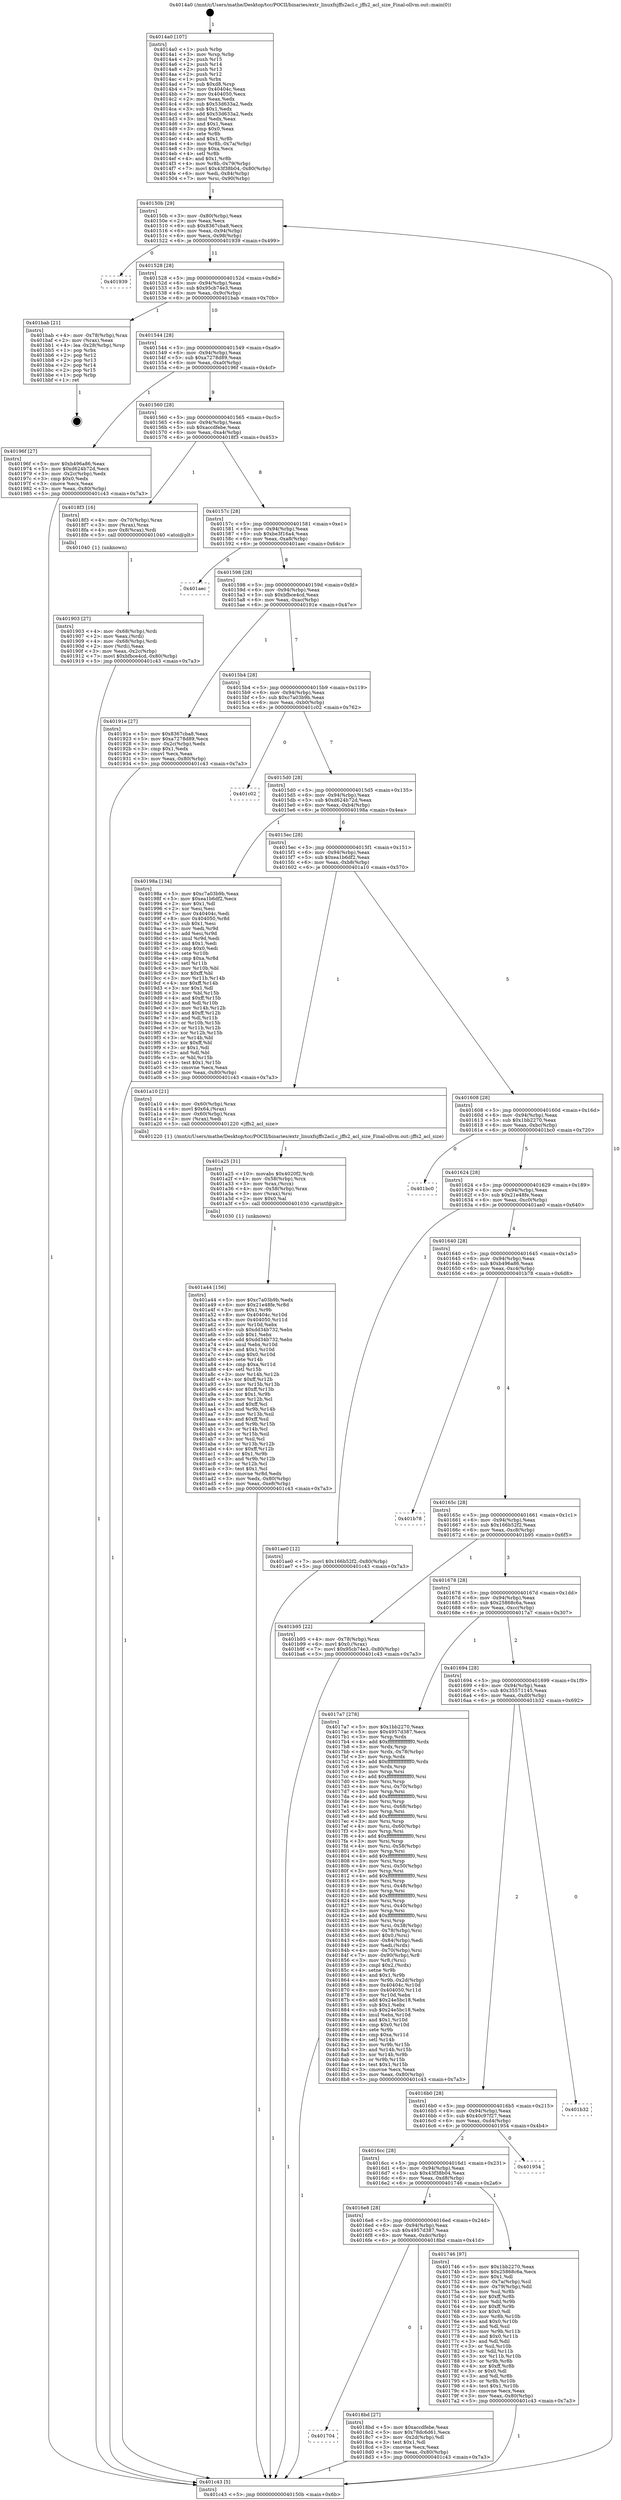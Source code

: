 digraph "0x4014a0" {
  label = "0x4014a0 (/mnt/c/Users/mathe/Desktop/tcc/POCII/binaries/extr_linuxfsjffs2acl.c_jffs2_acl_size_Final-ollvm.out::main(0))"
  labelloc = "t"
  node[shape=record]

  Entry [label="",width=0.3,height=0.3,shape=circle,fillcolor=black,style=filled]
  "0x40150b" [label="{
     0x40150b [29]\l
     | [instrs]\l
     &nbsp;&nbsp;0x40150b \<+3\>: mov -0x80(%rbp),%eax\l
     &nbsp;&nbsp;0x40150e \<+2\>: mov %eax,%ecx\l
     &nbsp;&nbsp;0x401510 \<+6\>: sub $0x8367cba8,%ecx\l
     &nbsp;&nbsp;0x401516 \<+6\>: mov %eax,-0x94(%rbp)\l
     &nbsp;&nbsp;0x40151c \<+6\>: mov %ecx,-0x98(%rbp)\l
     &nbsp;&nbsp;0x401522 \<+6\>: je 0000000000401939 \<main+0x499\>\l
  }"]
  "0x401939" [label="{
     0x401939\l
  }", style=dashed]
  "0x401528" [label="{
     0x401528 [28]\l
     | [instrs]\l
     &nbsp;&nbsp;0x401528 \<+5\>: jmp 000000000040152d \<main+0x8d\>\l
     &nbsp;&nbsp;0x40152d \<+6\>: mov -0x94(%rbp),%eax\l
     &nbsp;&nbsp;0x401533 \<+5\>: sub $0x95cb74e3,%eax\l
     &nbsp;&nbsp;0x401538 \<+6\>: mov %eax,-0x9c(%rbp)\l
     &nbsp;&nbsp;0x40153e \<+6\>: je 0000000000401bab \<main+0x70b\>\l
  }"]
  Exit [label="",width=0.3,height=0.3,shape=circle,fillcolor=black,style=filled,peripheries=2]
  "0x401bab" [label="{
     0x401bab [21]\l
     | [instrs]\l
     &nbsp;&nbsp;0x401bab \<+4\>: mov -0x78(%rbp),%rax\l
     &nbsp;&nbsp;0x401baf \<+2\>: mov (%rax),%eax\l
     &nbsp;&nbsp;0x401bb1 \<+4\>: lea -0x28(%rbp),%rsp\l
     &nbsp;&nbsp;0x401bb5 \<+1\>: pop %rbx\l
     &nbsp;&nbsp;0x401bb6 \<+2\>: pop %r12\l
     &nbsp;&nbsp;0x401bb8 \<+2\>: pop %r13\l
     &nbsp;&nbsp;0x401bba \<+2\>: pop %r14\l
     &nbsp;&nbsp;0x401bbc \<+2\>: pop %r15\l
     &nbsp;&nbsp;0x401bbe \<+1\>: pop %rbp\l
     &nbsp;&nbsp;0x401bbf \<+1\>: ret\l
  }"]
  "0x401544" [label="{
     0x401544 [28]\l
     | [instrs]\l
     &nbsp;&nbsp;0x401544 \<+5\>: jmp 0000000000401549 \<main+0xa9\>\l
     &nbsp;&nbsp;0x401549 \<+6\>: mov -0x94(%rbp),%eax\l
     &nbsp;&nbsp;0x40154f \<+5\>: sub $0xa7278d89,%eax\l
     &nbsp;&nbsp;0x401554 \<+6\>: mov %eax,-0xa0(%rbp)\l
     &nbsp;&nbsp;0x40155a \<+6\>: je 000000000040196f \<main+0x4cf\>\l
  }"]
  "0x401a44" [label="{
     0x401a44 [156]\l
     | [instrs]\l
     &nbsp;&nbsp;0x401a44 \<+5\>: mov $0xc7a03b9b,%edx\l
     &nbsp;&nbsp;0x401a49 \<+6\>: mov $0x21e48fe,%r8d\l
     &nbsp;&nbsp;0x401a4f \<+3\>: mov $0x1,%r9b\l
     &nbsp;&nbsp;0x401a52 \<+8\>: mov 0x40404c,%r10d\l
     &nbsp;&nbsp;0x401a5a \<+8\>: mov 0x404050,%r11d\l
     &nbsp;&nbsp;0x401a62 \<+3\>: mov %r10d,%ebx\l
     &nbsp;&nbsp;0x401a65 \<+6\>: sub $0xdd34b732,%ebx\l
     &nbsp;&nbsp;0x401a6b \<+3\>: sub $0x1,%ebx\l
     &nbsp;&nbsp;0x401a6e \<+6\>: add $0xdd34b732,%ebx\l
     &nbsp;&nbsp;0x401a74 \<+4\>: imul %ebx,%r10d\l
     &nbsp;&nbsp;0x401a78 \<+4\>: and $0x1,%r10d\l
     &nbsp;&nbsp;0x401a7c \<+4\>: cmp $0x0,%r10d\l
     &nbsp;&nbsp;0x401a80 \<+4\>: sete %r14b\l
     &nbsp;&nbsp;0x401a84 \<+4\>: cmp $0xa,%r11d\l
     &nbsp;&nbsp;0x401a88 \<+4\>: setl %r15b\l
     &nbsp;&nbsp;0x401a8c \<+3\>: mov %r14b,%r12b\l
     &nbsp;&nbsp;0x401a8f \<+4\>: xor $0xff,%r12b\l
     &nbsp;&nbsp;0x401a93 \<+3\>: mov %r15b,%r13b\l
     &nbsp;&nbsp;0x401a96 \<+4\>: xor $0xff,%r13b\l
     &nbsp;&nbsp;0x401a9a \<+4\>: xor $0x1,%r9b\l
     &nbsp;&nbsp;0x401a9e \<+3\>: mov %r12b,%cl\l
     &nbsp;&nbsp;0x401aa1 \<+3\>: and $0xff,%cl\l
     &nbsp;&nbsp;0x401aa4 \<+3\>: and %r9b,%r14b\l
     &nbsp;&nbsp;0x401aa7 \<+3\>: mov %r13b,%sil\l
     &nbsp;&nbsp;0x401aaa \<+4\>: and $0xff,%sil\l
     &nbsp;&nbsp;0x401aae \<+3\>: and %r9b,%r15b\l
     &nbsp;&nbsp;0x401ab1 \<+3\>: or %r14b,%cl\l
     &nbsp;&nbsp;0x401ab4 \<+3\>: or %r15b,%sil\l
     &nbsp;&nbsp;0x401ab7 \<+3\>: xor %sil,%cl\l
     &nbsp;&nbsp;0x401aba \<+3\>: or %r13b,%r12b\l
     &nbsp;&nbsp;0x401abd \<+4\>: xor $0xff,%r12b\l
     &nbsp;&nbsp;0x401ac1 \<+4\>: or $0x1,%r9b\l
     &nbsp;&nbsp;0x401ac5 \<+3\>: and %r9b,%r12b\l
     &nbsp;&nbsp;0x401ac8 \<+3\>: or %r12b,%cl\l
     &nbsp;&nbsp;0x401acb \<+3\>: test $0x1,%cl\l
     &nbsp;&nbsp;0x401ace \<+4\>: cmovne %r8d,%edx\l
     &nbsp;&nbsp;0x401ad2 \<+3\>: mov %edx,-0x80(%rbp)\l
     &nbsp;&nbsp;0x401ad5 \<+6\>: mov %eax,-0xe8(%rbp)\l
     &nbsp;&nbsp;0x401adb \<+5\>: jmp 0000000000401c43 \<main+0x7a3\>\l
  }"]
  "0x40196f" [label="{
     0x40196f [27]\l
     | [instrs]\l
     &nbsp;&nbsp;0x40196f \<+5\>: mov $0xb496a86,%eax\l
     &nbsp;&nbsp;0x401974 \<+5\>: mov $0xd624b72d,%ecx\l
     &nbsp;&nbsp;0x401979 \<+3\>: mov -0x2c(%rbp),%edx\l
     &nbsp;&nbsp;0x40197c \<+3\>: cmp $0x0,%edx\l
     &nbsp;&nbsp;0x40197f \<+3\>: cmove %ecx,%eax\l
     &nbsp;&nbsp;0x401982 \<+3\>: mov %eax,-0x80(%rbp)\l
     &nbsp;&nbsp;0x401985 \<+5\>: jmp 0000000000401c43 \<main+0x7a3\>\l
  }"]
  "0x401560" [label="{
     0x401560 [28]\l
     | [instrs]\l
     &nbsp;&nbsp;0x401560 \<+5\>: jmp 0000000000401565 \<main+0xc5\>\l
     &nbsp;&nbsp;0x401565 \<+6\>: mov -0x94(%rbp),%eax\l
     &nbsp;&nbsp;0x40156b \<+5\>: sub $0xaccdfebe,%eax\l
     &nbsp;&nbsp;0x401570 \<+6\>: mov %eax,-0xa4(%rbp)\l
     &nbsp;&nbsp;0x401576 \<+6\>: je 00000000004018f3 \<main+0x453\>\l
  }"]
  "0x401a25" [label="{
     0x401a25 [31]\l
     | [instrs]\l
     &nbsp;&nbsp;0x401a25 \<+10\>: movabs $0x4020f2,%rdi\l
     &nbsp;&nbsp;0x401a2f \<+4\>: mov -0x58(%rbp),%rcx\l
     &nbsp;&nbsp;0x401a33 \<+3\>: mov %rax,(%rcx)\l
     &nbsp;&nbsp;0x401a36 \<+4\>: mov -0x58(%rbp),%rax\l
     &nbsp;&nbsp;0x401a3a \<+3\>: mov (%rax),%rsi\l
     &nbsp;&nbsp;0x401a3d \<+2\>: mov $0x0,%al\l
     &nbsp;&nbsp;0x401a3f \<+5\>: call 0000000000401030 \<printf@plt\>\l
     | [calls]\l
     &nbsp;&nbsp;0x401030 \{1\} (unknown)\l
  }"]
  "0x4018f3" [label="{
     0x4018f3 [16]\l
     | [instrs]\l
     &nbsp;&nbsp;0x4018f3 \<+4\>: mov -0x70(%rbp),%rax\l
     &nbsp;&nbsp;0x4018f7 \<+3\>: mov (%rax),%rax\l
     &nbsp;&nbsp;0x4018fa \<+4\>: mov 0x8(%rax),%rdi\l
     &nbsp;&nbsp;0x4018fe \<+5\>: call 0000000000401040 \<atoi@plt\>\l
     | [calls]\l
     &nbsp;&nbsp;0x401040 \{1\} (unknown)\l
  }"]
  "0x40157c" [label="{
     0x40157c [28]\l
     | [instrs]\l
     &nbsp;&nbsp;0x40157c \<+5\>: jmp 0000000000401581 \<main+0xe1\>\l
     &nbsp;&nbsp;0x401581 \<+6\>: mov -0x94(%rbp),%eax\l
     &nbsp;&nbsp;0x401587 \<+5\>: sub $0xbe3f16a4,%eax\l
     &nbsp;&nbsp;0x40158c \<+6\>: mov %eax,-0xa8(%rbp)\l
     &nbsp;&nbsp;0x401592 \<+6\>: je 0000000000401aec \<main+0x64c\>\l
  }"]
  "0x401903" [label="{
     0x401903 [27]\l
     | [instrs]\l
     &nbsp;&nbsp;0x401903 \<+4\>: mov -0x68(%rbp),%rdi\l
     &nbsp;&nbsp;0x401907 \<+2\>: mov %eax,(%rdi)\l
     &nbsp;&nbsp;0x401909 \<+4\>: mov -0x68(%rbp),%rdi\l
     &nbsp;&nbsp;0x40190d \<+2\>: mov (%rdi),%eax\l
     &nbsp;&nbsp;0x40190f \<+3\>: mov %eax,-0x2c(%rbp)\l
     &nbsp;&nbsp;0x401912 \<+7\>: movl $0xbfbce4cd,-0x80(%rbp)\l
     &nbsp;&nbsp;0x401919 \<+5\>: jmp 0000000000401c43 \<main+0x7a3\>\l
  }"]
  "0x401aec" [label="{
     0x401aec\l
  }", style=dashed]
  "0x401598" [label="{
     0x401598 [28]\l
     | [instrs]\l
     &nbsp;&nbsp;0x401598 \<+5\>: jmp 000000000040159d \<main+0xfd\>\l
     &nbsp;&nbsp;0x40159d \<+6\>: mov -0x94(%rbp),%eax\l
     &nbsp;&nbsp;0x4015a3 \<+5\>: sub $0xbfbce4cd,%eax\l
     &nbsp;&nbsp;0x4015a8 \<+6\>: mov %eax,-0xac(%rbp)\l
     &nbsp;&nbsp;0x4015ae \<+6\>: je 000000000040191e \<main+0x47e\>\l
  }"]
  "0x401704" [label="{
     0x401704\l
  }", style=dashed]
  "0x40191e" [label="{
     0x40191e [27]\l
     | [instrs]\l
     &nbsp;&nbsp;0x40191e \<+5\>: mov $0x8367cba8,%eax\l
     &nbsp;&nbsp;0x401923 \<+5\>: mov $0xa7278d89,%ecx\l
     &nbsp;&nbsp;0x401928 \<+3\>: mov -0x2c(%rbp),%edx\l
     &nbsp;&nbsp;0x40192b \<+3\>: cmp $0x1,%edx\l
     &nbsp;&nbsp;0x40192e \<+3\>: cmovl %ecx,%eax\l
     &nbsp;&nbsp;0x401931 \<+3\>: mov %eax,-0x80(%rbp)\l
     &nbsp;&nbsp;0x401934 \<+5\>: jmp 0000000000401c43 \<main+0x7a3\>\l
  }"]
  "0x4015b4" [label="{
     0x4015b4 [28]\l
     | [instrs]\l
     &nbsp;&nbsp;0x4015b4 \<+5\>: jmp 00000000004015b9 \<main+0x119\>\l
     &nbsp;&nbsp;0x4015b9 \<+6\>: mov -0x94(%rbp),%eax\l
     &nbsp;&nbsp;0x4015bf \<+5\>: sub $0xc7a03b9b,%eax\l
     &nbsp;&nbsp;0x4015c4 \<+6\>: mov %eax,-0xb0(%rbp)\l
     &nbsp;&nbsp;0x4015ca \<+6\>: je 0000000000401c02 \<main+0x762\>\l
  }"]
  "0x4018bd" [label="{
     0x4018bd [27]\l
     | [instrs]\l
     &nbsp;&nbsp;0x4018bd \<+5\>: mov $0xaccdfebe,%eax\l
     &nbsp;&nbsp;0x4018c2 \<+5\>: mov $0x78dc6d61,%ecx\l
     &nbsp;&nbsp;0x4018c7 \<+3\>: mov -0x2d(%rbp),%dl\l
     &nbsp;&nbsp;0x4018ca \<+3\>: test $0x1,%dl\l
     &nbsp;&nbsp;0x4018cd \<+3\>: cmovne %ecx,%eax\l
     &nbsp;&nbsp;0x4018d0 \<+3\>: mov %eax,-0x80(%rbp)\l
     &nbsp;&nbsp;0x4018d3 \<+5\>: jmp 0000000000401c43 \<main+0x7a3\>\l
  }"]
  "0x401c02" [label="{
     0x401c02\l
  }", style=dashed]
  "0x4015d0" [label="{
     0x4015d0 [28]\l
     | [instrs]\l
     &nbsp;&nbsp;0x4015d0 \<+5\>: jmp 00000000004015d5 \<main+0x135\>\l
     &nbsp;&nbsp;0x4015d5 \<+6\>: mov -0x94(%rbp),%eax\l
     &nbsp;&nbsp;0x4015db \<+5\>: sub $0xd624b72d,%eax\l
     &nbsp;&nbsp;0x4015e0 \<+6\>: mov %eax,-0xb4(%rbp)\l
     &nbsp;&nbsp;0x4015e6 \<+6\>: je 000000000040198a \<main+0x4ea\>\l
  }"]
  "0x4014a0" [label="{
     0x4014a0 [107]\l
     | [instrs]\l
     &nbsp;&nbsp;0x4014a0 \<+1\>: push %rbp\l
     &nbsp;&nbsp;0x4014a1 \<+3\>: mov %rsp,%rbp\l
     &nbsp;&nbsp;0x4014a4 \<+2\>: push %r15\l
     &nbsp;&nbsp;0x4014a6 \<+2\>: push %r14\l
     &nbsp;&nbsp;0x4014a8 \<+2\>: push %r13\l
     &nbsp;&nbsp;0x4014aa \<+2\>: push %r12\l
     &nbsp;&nbsp;0x4014ac \<+1\>: push %rbx\l
     &nbsp;&nbsp;0x4014ad \<+7\>: sub $0xd8,%rsp\l
     &nbsp;&nbsp;0x4014b4 \<+7\>: mov 0x40404c,%eax\l
     &nbsp;&nbsp;0x4014bb \<+7\>: mov 0x404050,%ecx\l
     &nbsp;&nbsp;0x4014c2 \<+2\>: mov %eax,%edx\l
     &nbsp;&nbsp;0x4014c4 \<+6\>: sub $0x53d633a2,%edx\l
     &nbsp;&nbsp;0x4014ca \<+3\>: sub $0x1,%edx\l
     &nbsp;&nbsp;0x4014cd \<+6\>: add $0x53d633a2,%edx\l
     &nbsp;&nbsp;0x4014d3 \<+3\>: imul %edx,%eax\l
     &nbsp;&nbsp;0x4014d6 \<+3\>: and $0x1,%eax\l
     &nbsp;&nbsp;0x4014d9 \<+3\>: cmp $0x0,%eax\l
     &nbsp;&nbsp;0x4014dc \<+4\>: sete %r8b\l
     &nbsp;&nbsp;0x4014e0 \<+4\>: and $0x1,%r8b\l
     &nbsp;&nbsp;0x4014e4 \<+4\>: mov %r8b,-0x7a(%rbp)\l
     &nbsp;&nbsp;0x4014e8 \<+3\>: cmp $0xa,%ecx\l
     &nbsp;&nbsp;0x4014eb \<+4\>: setl %r8b\l
     &nbsp;&nbsp;0x4014ef \<+4\>: and $0x1,%r8b\l
     &nbsp;&nbsp;0x4014f3 \<+4\>: mov %r8b,-0x79(%rbp)\l
     &nbsp;&nbsp;0x4014f7 \<+7\>: movl $0x43f38b04,-0x80(%rbp)\l
     &nbsp;&nbsp;0x4014fe \<+6\>: mov %edi,-0x84(%rbp)\l
     &nbsp;&nbsp;0x401504 \<+7\>: mov %rsi,-0x90(%rbp)\l
  }"]
  "0x40198a" [label="{
     0x40198a [134]\l
     | [instrs]\l
     &nbsp;&nbsp;0x40198a \<+5\>: mov $0xc7a03b9b,%eax\l
     &nbsp;&nbsp;0x40198f \<+5\>: mov $0xea1b6df2,%ecx\l
     &nbsp;&nbsp;0x401994 \<+2\>: mov $0x1,%dl\l
     &nbsp;&nbsp;0x401996 \<+2\>: xor %esi,%esi\l
     &nbsp;&nbsp;0x401998 \<+7\>: mov 0x40404c,%edi\l
     &nbsp;&nbsp;0x40199f \<+8\>: mov 0x404050,%r8d\l
     &nbsp;&nbsp;0x4019a7 \<+3\>: sub $0x1,%esi\l
     &nbsp;&nbsp;0x4019aa \<+3\>: mov %edi,%r9d\l
     &nbsp;&nbsp;0x4019ad \<+3\>: add %esi,%r9d\l
     &nbsp;&nbsp;0x4019b0 \<+4\>: imul %r9d,%edi\l
     &nbsp;&nbsp;0x4019b4 \<+3\>: and $0x1,%edi\l
     &nbsp;&nbsp;0x4019b7 \<+3\>: cmp $0x0,%edi\l
     &nbsp;&nbsp;0x4019ba \<+4\>: sete %r10b\l
     &nbsp;&nbsp;0x4019be \<+4\>: cmp $0xa,%r8d\l
     &nbsp;&nbsp;0x4019c2 \<+4\>: setl %r11b\l
     &nbsp;&nbsp;0x4019c6 \<+3\>: mov %r10b,%bl\l
     &nbsp;&nbsp;0x4019c9 \<+3\>: xor $0xff,%bl\l
     &nbsp;&nbsp;0x4019cc \<+3\>: mov %r11b,%r14b\l
     &nbsp;&nbsp;0x4019cf \<+4\>: xor $0xff,%r14b\l
     &nbsp;&nbsp;0x4019d3 \<+3\>: xor $0x1,%dl\l
     &nbsp;&nbsp;0x4019d6 \<+3\>: mov %bl,%r15b\l
     &nbsp;&nbsp;0x4019d9 \<+4\>: and $0xff,%r15b\l
     &nbsp;&nbsp;0x4019dd \<+3\>: and %dl,%r10b\l
     &nbsp;&nbsp;0x4019e0 \<+3\>: mov %r14b,%r12b\l
     &nbsp;&nbsp;0x4019e3 \<+4\>: and $0xff,%r12b\l
     &nbsp;&nbsp;0x4019e7 \<+3\>: and %dl,%r11b\l
     &nbsp;&nbsp;0x4019ea \<+3\>: or %r10b,%r15b\l
     &nbsp;&nbsp;0x4019ed \<+3\>: or %r11b,%r12b\l
     &nbsp;&nbsp;0x4019f0 \<+3\>: xor %r12b,%r15b\l
     &nbsp;&nbsp;0x4019f3 \<+3\>: or %r14b,%bl\l
     &nbsp;&nbsp;0x4019f6 \<+3\>: xor $0xff,%bl\l
     &nbsp;&nbsp;0x4019f9 \<+3\>: or $0x1,%dl\l
     &nbsp;&nbsp;0x4019fc \<+2\>: and %dl,%bl\l
     &nbsp;&nbsp;0x4019fe \<+3\>: or %bl,%r15b\l
     &nbsp;&nbsp;0x401a01 \<+4\>: test $0x1,%r15b\l
     &nbsp;&nbsp;0x401a05 \<+3\>: cmovne %ecx,%eax\l
     &nbsp;&nbsp;0x401a08 \<+3\>: mov %eax,-0x80(%rbp)\l
     &nbsp;&nbsp;0x401a0b \<+5\>: jmp 0000000000401c43 \<main+0x7a3\>\l
  }"]
  "0x4015ec" [label="{
     0x4015ec [28]\l
     | [instrs]\l
     &nbsp;&nbsp;0x4015ec \<+5\>: jmp 00000000004015f1 \<main+0x151\>\l
     &nbsp;&nbsp;0x4015f1 \<+6\>: mov -0x94(%rbp),%eax\l
     &nbsp;&nbsp;0x4015f7 \<+5\>: sub $0xea1b6df2,%eax\l
     &nbsp;&nbsp;0x4015fc \<+6\>: mov %eax,-0xb8(%rbp)\l
     &nbsp;&nbsp;0x401602 \<+6\>: je 0000000000401a10 \<main+0x570\>\l
  }"]
  "0x401c43" [label="{
     0x401c43 [5]\l
     | [instrs]\l
     &nbsp;&nbsp;0x401c43 \<+5\>: jmp 000000000040150b \<main+0x6b\>\l
  }"]
  "0x401a10" [label="{
     0x401a10 [21]\l
     | [instrs]\l
     &nbsp;&nbsp;0x401a10 \<+4\>: mov -0x60(%rbp),%rax\l
     &nbsp;&nbsp;0x401a14 \<+6\>: movl $0x64,(%rax)\l
     &nbsp;&nbsp;0x401a1a \<+4\>: mov -0x60(%rbp),%rax\l
     &nbsp;&nbsp;0x401a1e \<+2\>: mov (%rax),%edi\l
     &nbsp;&nbsp;0x401a20 \<+5\>: call 0000000000401220 \<jffs2_acl_size\>\l
     | [calls]\l
     &nbsp;&nbsp;0x401220 \{1\} (/mnt/c/Users/mathe/Desktop/tcc/POCII/binaries/extr_linuxfsjffs2acl.c_jffs2_acl_size_Final-ollvm.out::jffs2_acl_size)\l
  }"]
  "0x401608" [label="{
     0x401608 [28]\l
     | [instrs]\l
     &nbsp;&nbsp;0x401608 \<+5\>: jmp 000000000040160d \<main+0x16d\>\l
     &nbsp;&nbsp;0x40160d \<+6\>: mov -0x94(%rbp),%eax\l
     &nbsp;&nbsp;0x401613 \<+5\>: sub $0x1bb2270,%eax\l
     &nbsp;&nbsp;0x401618 \<+6\>: mov %eax,-0xbc(%rbp)\l
     &nbsp;&nbsp;0x40161e \<+6\>: je 0000000000401bc0 \<main+0x720\>\l
  }"]
  "0x4016e8" [label="{
     0x4016e8 [28]\l
     | [instrs]\l
     &nbsp;&nbsp;0x4016e8 \<+5\>: jmp 00000000004016ed \<main+0x24d\>\l
     &nbsp;&nbsp;0x4016ed \<+6\>: mov -0x94(%rbp),%eax\l
     &nbsp;&nbsp;0x4016f3 \<+5\>: sub $0x4957d387,%eax\l
     &nbsp;&nbsp;0x4016f8 \<+6\>: mov %eax,-0xdc(%rbp)\l
     &nbsp;&nbsp;0x4016fe \<+6\>: je 00000000004018bd \<main+0x41d\>\l
  }"]
  "0x401bc0" [label="{
     0x401bc0\l
  }", style=dashed]
  "0x401624" [label="{
     0x401624 [28]\l
     | [instrs]\l
     &nbsp;&nbsp;0x401624 \<+5\>: jmp 0000000000401629 \<main+0x189\>\l
     &nbsp;&nbsp;0x401629 \<+6\>: mov -0x94(%rbp),%eax\l
     &nbsp;&nbsp;0x40162f \<+5\>: sub $0x21e48fe,%eax\l
     &nbsp;&nbsp;0x401634 \<+6\>: mov %eax,-0xc0(%rbp)\l
     &nbsp;&nbsp;0x40163a \<+6\>: je 0000000000401ae0 \<main+0x640\>\l
  }"]
  "0x401746" [label="{
     0x401746 [97]\l
     | [instrs]\l
     &nbsp;&nbsp;0x401746 \<+5\>: mov $0x1bb2270,%eax\l
     &nbsp;&nbsp;0x40174b \<+5\>: mov $0x25868c6a,%ecx\l
     &nbsp;&nbsp;0x401750 \<+2\>: mov $0x1,%dl\l
     &nbsp;&nbsp;0x401752 \<+4\>: mov -0x7a(%rbp),%sil\l
     &nbsp;&nbsp;0x401756 \<+4\>: mov -0x79(%rbp),%dil\l
     &nbsp;&nbsp;0x40175a \<+3\>: mov %sil,%r8b\l
     &nbsp;&nbsp;0x40175d \<+4\>: xor $0xff,%r8b\l
     &nbsp;&nbsp;0x401761 \<+3\>: mov %dil,%r9b\l
     &nbsp;&nbsp;0x401764 \<+4\>: xor $0xff,%r9b\l
     &nbsp;&nbsp;0x401768 \<+3\>: xor $0x0,%dl\l
     &nbsp;&nbsp;0x40176b \<+3\>: mov %r8b,%r10b\l
     &nbsp;&nbsp;0x40176e \<+4\>: and $0x0,%r10b\l
     &nbsp;&nbsp;0x401772 \<+3\>: and %dl,%sil\l
     &nbsp;&nbsp;0x401775 \<+3\>: mov %r9b,%r11b\l
     &nbsp;&nbsp;0x401778 \<+4\>: and $0x0,%r11b\l
     &nbsp;&nbsp;0x40177c \<+3\>: and %dl,%dil\l
     &nbsp;&nbsp;0x40177f \<+3\>: or %sil,%r10b\l
     &nbsp;&nbsp;0x401782 \<+3\>: or %dil,%r11b\l
     &nbsp;&nbsp;0x401785 \<+3\>: xor %r11b,%r10b\l
     &nbsp;&nbsp;0x401788 \<+3\>: or %r9b,%r8b\l
     &nbsp;&nbsp;0x40178b \<+4\>: xor $0xff,%r8b\l
     &nbsp;&nbsp;0x40178f \<+3\>: or $0x0,%dl\l
     &nbsp;&nbsp;0x401792 \<+3\>: and %dl,%r8b\l
     &nbsp;&nbsp;0x401795 \<+3\>: or %r8b,%r10b\l
     &nbsp;&nbsp;0x401798 \<+4\>: test $0x1,%r10b\l
     &nbsp;&nbsp;0x40179c \<+3\>: cmovne %ecx,%eax\l
     &nbsp;&nbsp;0x40179f \<+3\>: mov %eax,-0x80(%rbp)\l
     &nbsp;&nbsp;0x4017a2 \<+5\>: jmp 0000000000401c43 \<main+0x7a3\>\l
  }"]
  "0x401ae0" [label="{
     0x401ae0 [12]\l
     | [instrs]\l
     &nbsp;&nbsp;0x401ae0 \<+7\>: movl $0x166b52f2,-0x80(%rbp)\l
     &nbsp;&nbsp;0x401ae7 \<+5\>: jmp 0000000000401c43 \<main+0x7a3\>\l
  }"]
  "0x401640" [label="{
     0x401640 [28]\l
     | [instrs]\l
     &nbsp;&nbsp;0x401640 \<+5\>: jmp 0000000000401645 \<main+0x1a5\>\l
     &nbsp;&nbsp;0x401645 \<+6\>: mov -0x94(%rbp),%eax\l
     &nbsp;&nbsp;0x40164b \<+5\>: sub $0xb496a86,%eax\l
     &nbsp;&nbsp;0x401650 \<+6\>: mov %eax,-0xc4(%rbp)\l
     &nbsp;&nbsp;0x401656 \<+6\>: je 0000000000401b78 \<main+0x6d8\>\l
  }"]
  "0x4016cc" [label="{
     0x4016cc [28]\l
     | [instrs]\l
     &nbsp;&nbsp;0x4016cc \<+5\>: jmp 00000000004016d1 \<main+0x231\>\l
     &nbsp;&nbsp;0x4016d1 \<+6\>: mov -0x94(%rbp),%eax\l
     &nbsp;&nbsp;0x4016d7 \<+5\>: sub $0x43f38b04,%eax\l
     &nbsp;&nbsp;0x4016dc \<+6\>: mov %eax,-0xd8(%rbp)\l
     &nbsp;&nbsp;0x4016e2 \<+6\>: je 0000000000401746 \<main+0x2a6\>\l
  }"]
  "0x401b78" [label="{
     0x401b78\l
  }", style=dashed]
  "0x40165c" [label="{
     0x40165c [28]\l
     | [instrs]\l
     &nbsp;&nbsp;0x40165c \<+5\>: jmp 0000000000401661 \<main+0x1c1\>\l
     &nbsp;&nbsp;0x401661 \<+6\>: mov -0x94(%rbp),%eax\l
     &nbsp;&nbsp;0x401667 \<+5\>: sub $0x166b52f2,%eax\l
     &nbsp;&nbsp;0x40166c \<+6\>: mov %eax,-0xc8(%rbp)\l
     &nbsp;&nbsp;0x401672 \<+6\>: je 0000000000401b95 \<main+0x6f5\>\l
  }"]
  "0x401954" [label="{
     0x401954\l
  }", style=dashed]
  "0x401b95" [label="{
     0x401b95 [22]\l
     | [instrs]\l
     &nbsp;&nbsp;0x401b95 \<+4\>: mov -0x78(%rbp),%rax\l
     &nbsp;&nbsp;0x401b99 \<+6\>: movl $0x0,(%rax)\l
     &nbsp;&nbsp;0x401b9f \<+7\>: movl $0x95cb74e3,-0x80(%rbp)\l
     &nbsp;&nbsp;0x401ba6 \<+5\>: jmp 0000000000401c43 \<main+0x7a3\>\l
  }"]
  "0x401678" [label="{
     0x401678 [28]\l
     | [instrs]\l
     &nbsp;&nbsp;0x401678 \<+5\>: jmp 000000000040167d \<main+0x1dd\>\l
     &nbsp;&nbsp;0x40167d \<+6\>: mov -0x94(%rbp),%eax\l
     &nbsp;&nbsp;0x401683 \<+5\>: sub $0x25868c6a,%eax\l
     &nbsp;&nbsp;0x401688 \<+6\>: mov %eax,-0xcc(%rbp)\l
     &nbsp;&nbsp;0x40168e \<+6\>: je 00000000004017a7 \<main+0x307\>\l
  }"]
  "0x4016b0" [label="{
     0x4016b0 [28]\l
     | [instrs]\l
     &nbsp;&nbsp;0x4016b0 \<+5\>: jmp 00000000004016b5 \<main+0x215\>\l
     &nbsp;&nbsp;0x4016b5 \<+6\>: mov -0x94(%rbp),%eax\l
     &nbsp;&nbsp;0x4016bb \<+5\>: sub $0x40c97f27,%eax\l
     &nbsp;&nbsp;0x4016c0 \<+6\>: mov %eax,-0xd4(%rbp)\l
     &nbsp;&nbsp;0x4016c6 \<+6\>: je 0000000000401954 \<main+0x4b4\>\l
  }"]
  "0x4017a7" [label="{
     0x4017a7 [278]\l
     | [instrs]\l
     &nbsp;&nbsp;0x4017a7 \<+5\>: mov $0x1bb2270,%eax\l
     &nbsp;&nbsp;0x4017ac \<+5\>: mov $0x4957d387,%ecx\l
     &nbsp;&nbsp;0x4017b1 \<+3\>: mov %rsp,%rdx\l
     &nbsp;&nbsp;0x4017b4 \<+4\>: add $0xfffffffffffffff0,%rdx\l
     &nbsp;&nbsp;0x4017b8 \<+3\>: mov %rdx,%rsp\l
     &nbsp;&nbsp;0x4017bb \<+4\>: mov %rdx,-0x78(%rbp)\l
     &nbsp;&nbsp;0x4017bf \<+3\>: mov %rsp,%rdx\l
     &nbsp;&nbsp;0x4017c2 \<+4\>: add $0xfffffffffffffff0,%rdx\l
     &nbsp;&nbsp;0x4017c6 \<+3\>: mov %rdx,%rsp\l
     &nbsp;&nbsp;0x4017c9 \<+3\>: mov %rsp,%rsi\l
     &nbsp;&nbsp;0x4017cc \<+4\>: add $0xfffffffffffffff0,%rsi\l
     &nbsp;&nbsp;0x4017d0 \<+3\>: mov %rsi,%rsp\l
     &nbsp;&nbsp;0x4017d3 \<+4\>: mov %rsi,-0x70(%rbp)\l
     &nbsp;&nbsp;0x4017d7 \<+3\>: mov %rsp,%rsi\l
     &nbsp;&nbsp;0x4017da \<+4\>: add $0xfffffffffffffff0,%rsi\l
     &nbsp;&nbsp;0x4017de \<+3\>: mov %rsi,%rsp\l
     &nbsp;&nbsp;0x4017e1 \<+4\>: mov %rsi,-0x68(%rbp)\l
     &nbsp;&nbsp;0x4017e5 \<+3\>: mov %rsp,%rsi\l
     &nbsp;&nbsp;0x4017e8 \<+4\>: add $0xfffffffffffffff0,%rsi\l
     &nbsp;&nbsp;0x4017ec \<+3\>: mov %rsi,%rsp\l
     &nbsp;&nbsp;0x4017ef \<+4\>: mov %rsi,-0x60(%rbp)\l
     &nbsp;&nbsp;0x4017f3 \<+3\>: mov %rsp,%rsi\l
     &nbsp;&nbsp;0x4017f6 \<+4\>: add $0xfffffffffffffff0,%rsi\l
     &nbsp;&nbsp;0x4017fa \<+3\>: mov %rsi,%rsp\l
     &nbsp;&nbsp;0x4017fd \<+4\>: mov %rsi,-0x58(%rbp)\l
     &nbsp;&nbsp;0x401801 \<+3\>: mov %rsp,%rsi\l
     &nbsp;&nbsp;0x401804 \<+4\>: add $0xfffffffffffffff0,%rsi\l
     &nbsp;&nbsp;0x401808 \<+3\>: mov %rsi,%rsp\l
     &nbsp;&nbsp;0x40180b \<+4\>: mov %rsi,-0x50(%rbp)\l
     &nbsp;&nbsp;0x40180f \<+3\>: mov %rsp,%rsi\l
     &nbsp;&nbsp;0x401812 \<+4\>: add $0xfffffffffffffff0,%rsi\l
     &nbsp;&nbsp;0x401816 \<+3\>: mov %rsi,%rsp\l
     &nbsp;&nbsp;0x401819 \<+4\>: mov %rsi,-0x48(%rbp)\l
     &nbsp;&nbsp;0x40181d \<+3\>: mov %rsp,%rsi\l
     &nbsp;&nbsp;0x401820 \<+4\>: add $0xfffffffffffffff0,%rsi\l
     &nbsp;&nbsp;0x401824 \<+3\>: mov %rsi,%rsp\l
     &nbsp;&nbsp;0x401827 \<+4\>: mov %rsi,-0x40(%rbp)\l
     &nbsp;&nbsp;0x40182b \<+3\>: mov %rsp,%rsi\l
     &nbsp;&nbsp;0x40182e \<+4\>: add $0xfffffffffffffff0,%rsi\l
     &nbsp;&nbsp;0x401832 \<+3\>: mov %rsi,%rsp\l
     &nbsp;&nbsp;0x401835 \<+4\>: mov %rsi,-0x38(%rbp)\l
     &nbsp;&nbsp;0x401839 \<+4\>: mov -0x78(%rbp),%rsi\l
     &nbsp;&nbsp;0x40183d \<+6\>: movl $0x0,(%rsi)\l
     &nbsp;&nbsp;0x401843 \<+6\>: mov -0x84(%rbp),%edi\l
     &nbsp;&nbsp;0x401849 \<+2\>: mov %edi,(%rdx)\l
     &nbsp;&nbsp;0x40184b \<+4\>: mov -0x70(%rbp),%rsi\l
     &nbsp;&nbsp;0x40184f \<+7\>: mov -0x90(%rbp),%r8\l
     &nbsp;&nbsp;0x401856 \<+3\>: mov %r8,(%rsi)\l
     &nbsp;&nbsp;0x401859 \<+3\>: cmpl $0x2,(%rdx)\l
     &nbsp;&nbsp;0x40185c \<+4\>: setne %r9b\l
     &nbsp;&nbsp;0x401860 \<+4\>: and $0x1,%r9b\l
     &nbsp;&nbsp;0x401864 \<+4\>: mov %r9b,-0x2d(%rbp)\l
     &nbsp;&nbsp;0x401868 \<+8\>: mov 0x40404c,%r10d\l
     &nbsp;&nbsp;0x401870 \<+8\>: mov 0x404050,%r11d\l
     &nbsp;&nbsp;0x401878 \<+3\>: mov %r10d,%ebx\l
     &nbsp;&nbsp;0x40187b \<+6\>: add $0x24e5bc18,%ebx\l
     &nbsp;&nbsp;0x401881 \<+3\>: sub $0x1,%ebx\l
     &nbsp;&nbsp;0x401884 \<+6\>: sub $0x24e5bc18,%ebx\l
     &nbsp;&nbsp;0x40188a \<+4\>: imul %ebx,%r10d\l
     &nbsp;&nbsp;0x40188e \<+4\>: and $0x1,%r10d\l
     &nbsp;&nbsp;0x401892 \<+4\>: cmp $0x0,%r10d\l
     &nbsp;&nbsp;0x401896 \<+4\>: sete %r9b\l
     &nbsp;&nbsp;0x40189a \<+4\>: cmp $0xa,%r11d\l
     &nbsp;&nbsp;0x40189e \<+4\>: setl %r14b\l
     &nbsp;&nbsp;0x4018a2 \<+3\>: mov %r9b,%r15b\l
     &nbsp;&nbsp;0x4018a5 \<+3\>: and %r14b,%r15b\l
     &nbsp;&nbsp;0x4018a8 \<+3\>: xor %r14b,%r9b\l
     &nbsp;&nbsp;0x4018ab \<+3\>: or %r9b,%r15b\l
     &nbsp;&nbsp;0x4018ae \<+4\>: test $0x1,%r15b\l
     &nbsp;&nbsp;0x4018b2 \<+3\>: cmovne %ecx,%eax\l
     &nbsp;&nbsp;0x4018b5 \<+3\>: mov %eax,-0x80(%rbp)\l
     &nbsp;&nbsp;0x4018b8 \<+5\>: jmp 0000000000401c43 \<main+0x7a3\>\l
  }"]
  "0x401694" [label="{
     0x401694 [28]\l
     | [instrs]\l
     &nbsp;&nbsp;0x401694 \<+5\>: jmp 0000000000401699 \<main+0x1f9\>\l
     &nbsp;&nbsp;0x401699 \<+6\>: mov -0x94(%rbp),%eax\l
     &nbsp;&nbsp;0x40169f \<+5\>: sub $0x35571145,%eax\l
     &nbsp;&nbsp;0x4016a4 \<+6\>: mov %eax,-0xd0(%rbp)\l
     &nbsp;&nbsp;0x4016aa \<+6\>: je 0000000000401b32 \<main+0x692\>\l
  }"]
  "0x401b32" [label="{
     0x401b32\l
  }", style=dashed]
  Entry -> "0x4014a0" [label=" 1"]
  "0x40150b" -> "0x401939" [label=" 0"]
  "0x40150b" -> "0x401528" [label=" 11"]
  "0x401bab" -> Exit [label=" 1"]
  "0x401528" -> "0x401bab" [label=" 1"]
  "0x401528" -> "0x401544" [label=" 10"]
  "0x401b95" -> "0x401c43" [label=" 1"]
  "0x401544" -> "0x40196f" [label=" 1"]
  "0x401544" -> "0x401560" [label=" 9"]
  "0x401ae0" -> "0x401c43" [label=" 1"]
  "0x401560" -> "0x4018f3" [label=" 1"]
  "0x401560" -> "0x40157c" [label=" 8"]
  "0x401a44" -> "0x401c43" [label=" 1"]
  "0x40157c" -> "0x401aec" [label=" 0"]
  "0x40157c" -> "0x401598" [label=" 8"]
  "0x401a25" -> "0x401a44" [label=" 1"]
  "0x401598" -> "0x40191e" [label=" 1"]
  "0x401598" -> "0x4015b4" [label=" 7"]
  "0x401a10" -> "0x401a25" [label=" 1"]
  "0x4015b4" -> "0x401c02" [label=" 0"]
  "0x4015b4" -> "0x4015d0" [label=" 7"]
  "0x40198a" -> "0x401c43" [label=" 1"]
  "0x4015d0" -> "0x40198a" [label=" 1"]
  "0x4015d0" -> "0x4015ec" [label=" 6"]
  "0x401903" -> "0x401c43" [label=" 1"]
  "0x4015ec" -> "0x401a10" [label=" 1"]
  "0x4015ec" -> "0x401608" [label=" 5"]
  "0x4018f3" -> "0x401903" [label=" 1"]
  "0x401608" -> "0x401bc0" [label=" 0"]
  "0x401608" -> "0x401624" [label=" 5"]
  "0x4018bd" -> "0x401c43" [label=" 1"]
  "0x401624" -> "0x401ae0" [label=" 1"]
  "0x401624" -> "0x401640" [label=" 4"]
  "0x4016e8" -> "0x401704" [label=" 0"]
  "0x401640" -> "0x401b78" [label=" 0"]
  "0x401640" -> "0x40165c" [label=" 4"]
  "0x40196f" -> "0x401c43" [label=" 1"]
  "0x40165c" -> "0x401b95" [label=" 1"]
  "0x40165c" -> "0x401678" [label=" 3"]
  "0x4017a7" -> "0x401c43" [label=" 1"]
  "0x401678" -> "0x4017a7" [label=" 1"]
  "0x401678" -> "0x401694" [label=" 2"]
  "0x401c43" -> "0x40150b" [label=" 10"]
  "0x401694" -> "0x401b32" [label=" 0"]
  "0x401694" -> "0x4016b0" [label=" 2"]
  "0x40191e" -> "0x401c43" [label=" 1"]
  "0x4016b0" -> "0x401954" [label=" 0"]
  "0x4016b0" -> "0x4016cc" [label=" 2"]
  "0x4016e8" -> "0x4018bd" [label=" 1"]
  "0x4016cc" -> "0x401746" [label=" 1"]
  "0x4016cc" -> "0x4016e8" [label=" 1"]
  "0x401746" -> "0x401c43" [label=" 1"]
  "0x4014a0" -> "0x40150b" [label=" 1"]
}
